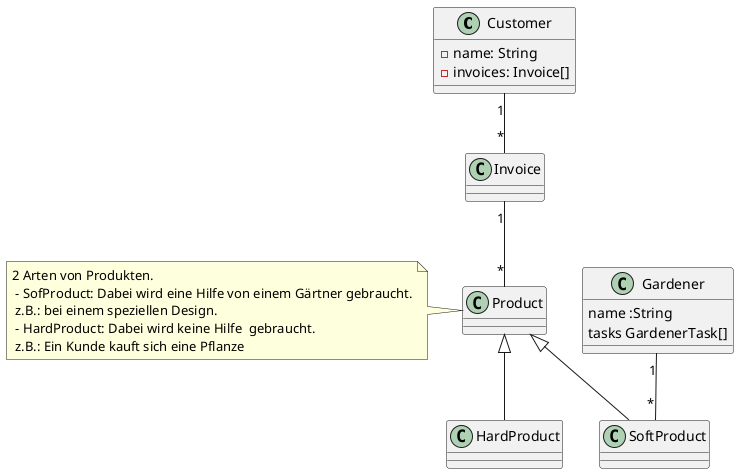 @startuml
class Customer {
    - name: String
    - invoices: Invoice[]
}

class Gardener {
    name :String
    tasks GardenerTask[]

}



class Customer  {}
class Product {}
note left: 2 Arten von Produkten. \n - SofProduct: Dabei wird eine Hilfe von einem Gärtner gebraucht.\n z.B.: bei einem speziellen Design. \n - HardProduct: Dabei wird keine Hilfe  gebraucht. \n z.B.: Ein Kunde kauft sich eine Pflanze

class SoftProduct extends Product
class HardProduct extends Product
class Invoice
class Gardener

Gardener "1" -- "*" SoftProduct
Invoice "1" -- "*" Product
Customer "1" -- "*" Invoice
@enduml
